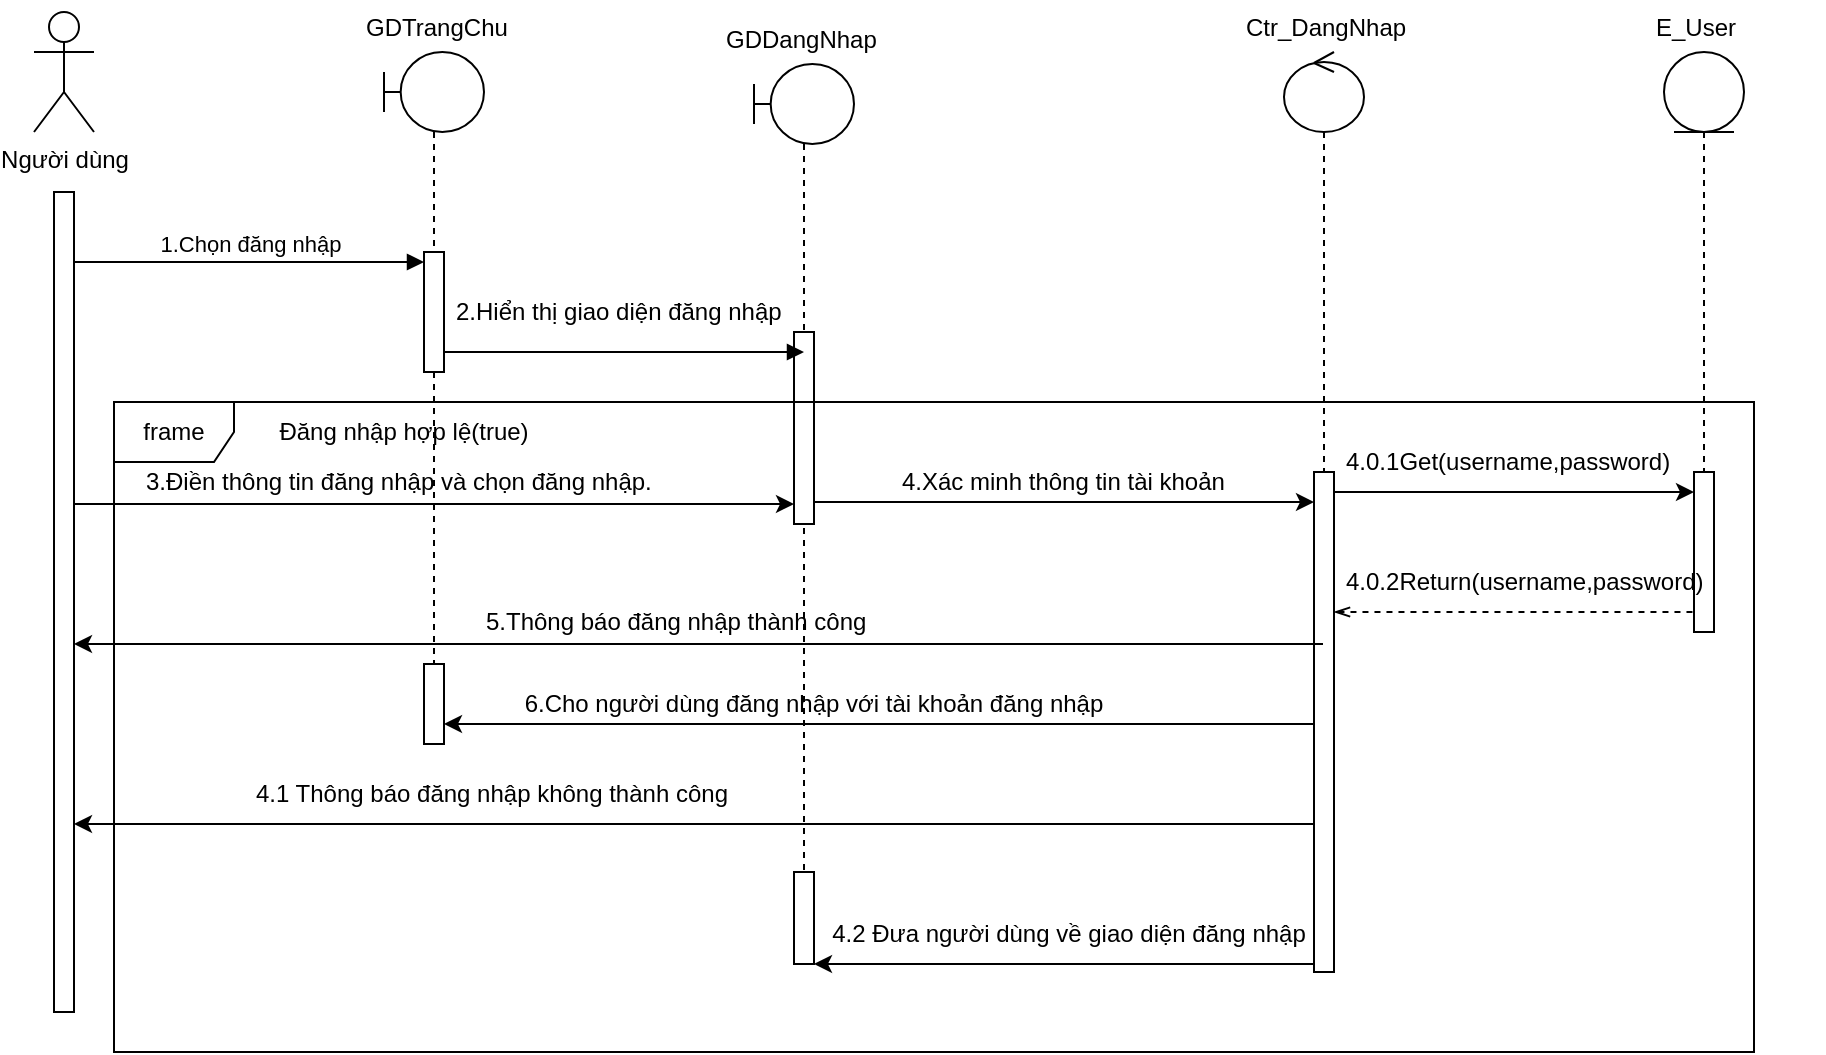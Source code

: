 <mxfile version="28.1.2">
  <diagram name="Page-1" id="2YBvvXClWsGukQMizWep">
    <mxGraphModel dx="1042" dy="626" grid="1" gridSize="10" guides="1" tooltips="1" connect="1" arrows="1" fold="1" page="1" pageScale="1" pageWidth="850" pageHeight="1100" math="0" shadow="0">
      <root>
        <mxCell id="0" />
        <mxCell id="1" parent="0" />
        <mxCell id="1eH0fPws4KTW_NLaS6BD-11" value="Người dùng" style="shape=umlActor;verticalLabelPosition=bottom;verticalAlign=top;html=1;outlineConnect=0;" parent="1" vertex="1">
          <mxGeometry x="50" y="30" width="30" height="60" as="geometry" />
        </mxCell>
        <mxCell id="1eH0fPws4KTW_NLaS6BD-13" value="" style="html=1;points=[[0,0,0,0,5],[0,1,0,0,-5],[1,0,0,0,5],[1,1,0,0,-5]];perimeter=orthogonalPerimeter;outlineConnect=0;targetShapes=umlLifeline;portConstraint=eastwest;newEdgeStyle={&quot;curved&quot;:0,&quot;rounded&quot;:0};" parent="1" vertex="1">
          <mxGeometry x="60" y="120" width="10" height="410" as="geometry" />
        </mxCell>
        <mxCell id="1eH0fPws4KTW_NLaS6BD-15" value="GDTrangChu" style="text;strokeColor=none;fillColor=none;align=left;verticalAlign=top;spacingLeft=4;spacingRight=4;overflow=hidden;rotatable=0;points=[[0,0.5],[1,0.5]];portConstraint=eastwest;whiteSpace=wrap;html=1;" parent="1" vertex="1">
          <mxGeometry x="210" y="24" width="100" height="26" as="geometry" />
        </mxCell>
        <mxCell id="1eH0fPws4KTW_NLaS6BD-16" value="" style="shape=umlLifeline;perimeter=lifelinePerimeter;whiteSpace=wrap;html=1;container=1;dropTarget=0;collapsible=0;recursiveResize=0;outlineConnect=0;portConstraint=eastwest;newEdgeStyle={&quot;curved&quot;:0,&quot;rounded&quot;:0};participant=umlBoundary;" parent="1" vertex="1">
          <mxGeometry x="225" y="50" width="50" height="310" as="geometry" />
        </mxCell>
        <mxCell id="1eH0fPws4KTW_NLaS6BD-19" value="" style="html=1;points=[[0,0,0,0,5],[0,1,0,0,-5],[1,0,0,0,5],[1,1,0,0,-5]];perimeter=orthogonalPerimeter;outlineConnect=0;targetShapes=umlLifeline;portConstraint=eastwest;newEdgeStyle={&quot;curved&quot;:0,&quot;rounded&quot;:0};" parent="1" vertex="1">
          <mxGeometry x="245" y="150" width="10" height="60" as="geometry" />
        </mxCell>
        <mxCell id="1eH0fPws4KTW_NLaS6BD-20" value="1.Chọn đăng nhập" style="html=1;verticalAlign=bottom;startArrow=none;endArrow=block;startSize=8;curved=0;rounded=0;entryX=0;entryY=0;entryDx=0;entryDy=5;startFill=0;" parent="1" source="1eH0fPws4KTW_NLaS6BD-13" target="1eH0fPws4KTW_NLaS6BD-19" edge="1">
          <mxGeometry relative="1" as="geometry">
            <mxPoint x="150" y="165" as="sourcePoint" />
          </mxGeometry>
        </mxCell>
        <mxCell id="1eH0fPws4KTW_NLaS6BD-55" value="" style="shape=umlLifeline;perimeter=lifelinePerimeter;whiteSpace=wrap;html=1;container=1;dropTarget=0;collapsible=0;recursiveResize=0;outlineConnect=0;portConstraint=eastwest;newEdgeStyle={&quot;curved&quot;:0,&quot;rounded&quot;:0};participant=umlBoundary;" parent="1" vertex="1">
          <mxGeometry x="410" y="56" width="50" height="404" as="geometry" />
        </mxCell>
        <mxCell id="1eH0fPws4KTW_NLaS6BD-56" value="" style="html=1;points=[[0,0,0,0,5],[0,1,0,0,-5],[1,0,0,0,5],[1,1,0,0,-5]];perimeter=orthogonalPerimeter;outlineConnect=0;targetShapes=umlLifeline;portConstraint=eastwest;newEdgeStyle={&quot;curved&quot;:0,&quot;rounded&quot;:0};" parent="1eH0fPws4KTW_NLaS6BD-55" vertex="1">
          <mxGeometry x="20" y="134" width="10" height="96" as="geometry" />
        </mxCell>
        <mxCell id="1eH0fPws4KTW_NLaS6BD-59" value="GDDangNhap" style="text;strokeColor=none;fillColor=none;align=left;verticalAlign=top;spacingLeft=4;spacingRight=4;overflow=hidden;rotatable=0;points=[[0,0.5],[1,0.5]];portConstraint=eastwest;whiteSpace=wrap;html=1;" parent="1" vertex="1">
          <mxGeometry x="390" y="30" width="110" height="26" as="geometry" />
        </mxCell>
        <mxCell id="1eH0fPws4KTW_NLaS6BD-83" style="edgeStyle=orthogonalEdgeStyle;rounded=0;orthogonalLoop=1;jettySize=auto;html=1;exitX=0.5;exitY=1;exitDx=0;exitDy=0;" parent="1" edge="1">
          <mxGeometry relative="1" as="geometry">
            <mxPoint x="785" y="490" as="sourcePoint" />
            <mxPoint x="785" y="490" as="targetPoint" />
          </mxGeometry>
        </mxCell>
        <mxCell id="l1M9bcCjxFJwpTehe7LT-5" value="2.Hiển thị giao diện đăng nhập" style="text;strokeColor=none;fillColor=none;align=left;verticalAlign=middle;spacingLeft=4;spacingRight=4;overflow=hidden;points=[[0,0.5],[1,0.5]];portConstraint=eastwest;rotatable=0;whiteSpace=wrap;html=1;" vertex="1" parent="1">
          <mxGeometry x="255" y="165" width="180" height="30" as="geometry" />
        </mxCell>
        <mxCell id="l1M9bcCjxFJwpTehe7LT-7" value="" style="endArrow=classic;html=1;rounded=0;entryX=0;entryY=1;entryDx=0;entryDy=-5;entryPerimeter=0;" edge="1" parent="1">
          <mxGeometry width="50" height="50" relative="1" as="geometry">
            <mxPoint x="70" y="276" as="sourcePoint" />
            <mxPoint x="430" y="276" as="targetPoint" />
          </mxGeometry>
        </mxCell>
        <mxCell id="l1M9bcCjxFJwpTehe7LT-8" value="3.Điền thông tin đăng nhập và chọn đăng nhập." style="text;strokeColor=none;fillColor=none;align=left;verticalAlign=middle;spacingLeft=4;spacingRight=4;overflow=hidden;points=[[0,0.5],[1,0.5]];portConstraint=eastwest;rotatable=0;whiteSpace=wrap;html=1;" vertex="1" parent="1">
          <mxGeometry x="100" y="250" width="290" height="30" as="geometry" />
        </mxCell>
        <mxCell id="l1M9bcCjxFJwpTehe7LT-13" value="" style="shape=umlLifeline;perimeter=lifelinePerimeter;whiteSpace=wrap;html=1;container=1;dropTarget=0;collapsible=0;recursiveResize=0;outlineConnect=0;portConstraint=eastwest;newEdgeStyle={&quot;curved&quot;:0,&quot;rounded&quot;:0};participant=umlControl;" vertex="1" parent="1">
          <mxGeometry x="675" y="50" width="40" height="344" as="geometry" />
        </mxCell>
        <mxCell id="l1M9bcCjxFJwpTehe7LT-14" value="Ctr_DangNhap" style="text;strokeColor=none;fillColor=none;align=left;verticalAlign=top;spacingLeft=4;spacingRight=4;overflow=hidden;rotatable=0;points=[[0,0.5],[1,0.5]];portConstraint=eastwest;whiteSpace=wrap;html=1;" vertex="1" parent="1">
          <mxGeometry x="650" y="24" width="90" height="26" as="geometry" />
        </mxCell>
        <mxCell id="l1M9bcCjxFJwpTehe7LT-15" value="" style="html=1;points=[[0,0,0,0,5],[0,1,0,0,-5],[1,0,0,0,5],[1,1,0,0,-5]];perimeter=orthogonalPerimeter;outlineConnect=0;targetShapes=umlLifeline;portConstraint=eastwest;newEdgeStyle={&quot;curved&quot;:0,&quot;rounded&quot;:0};" vertex="1" parent="1">
          <mxGeometry x="690" y="260" width="10" height="250" as="geometry" />
        </mxCell>
        <mxCell id="l1M9bcCjxFJwpTehe7LT-18" value="" style="endArrow=classic;html=1;rounded=0;" edge="1" parent="1" target="l1M9bcCjxFJwpTehe7LT-15">
          <mxGeometry width="50" height="50" relative="1" as="geometry">
            <mxPoint x="440" y="275" as="sourcePoint" />
            <mxPoint x="590" y="275" as="targetPoint" />
          </mxGeometry>
        </mxCell>
        <mxCell id="l1M9bcCjxFJwpTehe7LT-19" value="4.Xác minh thông tin tài khoản" style="text;strokeColor=none;fillColor=none;align=left;verticalAlign=middle;spacingLeft=4;spacingRight=4;overflow=hidden;points=[[0,0.5],[1,0.5]];portConstraint=eastwest;rotatable=0;whiteSpace=wrap;html=1;" vertex="1" parent="1">
          <mxGeometry x="477.5" y="250" width="180" height="30" as="geometry" />
        </mxCell>
        <mxCell id="l1M9bcCjxFJwpTehe7LT-20" value="" style="shape=umlLifeline;perimeter=lifelinePerimeter;whiteSpace=wrap;html=1;container=1;dropTarget=0;collapsible=0;recursiveResize=0;outlineConnect=0;portConstraint=eastwest;newEdgeStyle={&quot;curved&quot;:0,&quot;rounded&quot;:0};participant=umlEntity;" vertex="1" parent="1">
          <mxGeometry x="865" y="50" width="40" height="210" as="geometry" />
        </mxCell>
        <mxCell id="l1M9bcCjxFJwpTehe7LT-21" value="E_User" style="text;strokeColor=none;fillColor=none;align=left;verticalAlign=top;spacingLeft=4;spacingRight=4;overflow=hidden;rotatable=0;points=[[0,0.5],[1,0.5]];portConstraint=eastwest;whiteSpace=wrap;html=1;" vertex="1" parent="1">
          <mxGeometry x="855" y="24" width="90" height="26" as="geometry" />
        </mxCell>
        <mxCell id="l1M9bcCjxFJwpTehe7LT-22" value="" style="html=1;points=[[0,0,0,0,5],[0,1,0,0,-5],[1,0,0,0,5],[1,1,0,0,-5]];perimeter=orthogonalPerimeter;outlineConnect=0;targetShapes=umlLifeline;portConstraint=eastwest;newEdgeStyle={&quot;curved&quot;:0,&quot;rounded&quot;:0};" vertex="1" parent="1">
          <mxGeometry x="880" y="260" width="10" height="80" as="geometry" />
        </mxCell>
        <mxCell id="l1M9bcCjxFJwpTehe7LT-24" value="" style="endArrow=classic;html=1;rounded=0;" edge="1" parent="1" target="l1M9bcCjxFJwpTehe7LT-22">
          <mxGeometry width="50" height="50" relative="1" as="geometry">
            <mxPoint x="700" y="270" as="sourcePoint" />
            <mxPoint x="875" y="270" as="targetPoint" />
          </mxGeometry>
        </mxCell>
        <mxCell id="l1M9bcCjxFJwpTehe7LT-25" value="4.0.1Get(username,password)" style="text;strokeColor=none;fillColor=none;align=left;verticalAlign=middle;spacingLeft=4;spacingRight=4;overflow=hidden;points=[[0,0.5],[1,0.5]];portConstraint=eastwest;rotatable=0;whiteSpace=wrap;html=1;" vertex="1" parent="1">
          <mxGeometry x="700" y="240" width="175" height="30" as="geometry" />
        </mxCell>
        <mxCell id="l1M9bcCjxFJwpTehe7LT-26" value="" style="endArrow=none;html=1;rounded=0;endFill=0;startArrow=openThin;startFill=0;dashed=1;" edge="1" parent="1">
          <mxGeometry width="50" height="50" relative="1" as="geometry">
            <mxPoint x="700" y="330" as="sourcePoint" />
            <mxPoint x="880" y="330" as="targetPoint" />
          </mxGeometry>
        </mxCell>
        <mxCell id="l1M9bcCjxFJwpTehe7LT-27" value="4.0.2Return(username,password)" style="text;strokeColor=none;fillColor=none;align=left;verticalAlign=middle;spacingLeft=4;spacingRight=4;overflow=hidden;points=[[0,0.5],[1,0.5]];portConstraint=eastwest;rotatable=0;whiteSpace=wrap;html=1;dashed=1;" vertex="1" parent="1">
          <mxGeometry x="700" y="300" width="190" height="30" as="geometry" />
        </mxCell>
        <mxCell id="l1M9bcCjxFJwpTehe7LT-32" value="" style="html=1;verticalAlign=bottom;endArrow=block;curved=0;rounded=0;align=center;" edge="1" parent="1">
          <mxGeometry width="80" relative="1" as="geometry">
            <mxPoint x="255" y="200" as="sourcePoint" />
            <mxPoint x="435" y="200" as="targetPoint" />
          </mxGeometry>
        </mxCell>
        <mxCell id="l1M9bcCjxFJwpTehe7LT-37" value="" style="endArrow=classic;html=1;rounded=0;" edge="1" parent="1">
          <mxGeometry width="50" height="50" relative="1" as="geometry">
            <mxPoint x="694.5" y="346" as="sourcePoint" />
            <mxPoint x="70" y="346" as="targetPoint" />
          </mxGeometry>
        </mxCell>
        <mxCell id="l1M9bcCjxFJwpTehe7LT-38" value="5.Thông báo đăng nhập thành công" style="text;strokeColor=none;fillColor=none;align=left;verticalAlign=middle;spacingLeft=4;spacingRight=4;overflow=hidden;points=[[0,0.5],[1,0.5]];portConstraint=eastwest;rotatable=0;whiteSpace=wrap;html=1;" vertex="1" parent="1">
          <mxGeometry x="270" y="320" width="290" height="30" as="geometry" />
        </mxCell>
        <mxCell id="l1M9bcCjxFJwpTehe7LT-39" value="" style="html=1;points=[[0,0,0,0,5],[0,1,0,0,-5],[1,0,0,0,5],[1,1,0,0,-5]];perimeter=orthogonalPerimeter;outlineConnect=0;targetShapes=umlLifeline;portConstraint=eastwest;newEdgeStyle={&quot;curved&quot;:0,&quot;rounded&quot;:0};" vertex="1" parent="1">
          <mxGeometry x="245" y="356" width="10" height="40" as="geometry" />
        </mxCell>
        <mxCell id="l1M9bcCjxFJwpTehe7LT-40" value="" style="endArrow=classic;html=1;rounded=0;" edge="1" parent="1" source="l1M9bcCjxFJwpTehe7LT-15">
          <mxGeometry width="50" height="50" relative="1" as="geometry">
            <mxPoint x="620" y="386" as="sourcePoint" />
            <mxPoint x="255" y="386" as="targetPoint" />
          </mxGeometry>
        </mxCell>
        <mxCell id="l1M9bcCjxFJwpTehe7LT-47" value="6.Cho người dùng đăng nhập với tài khoản đăng nhập" style="text;html=1;align=center;verticalAlign=middle;whiteSpace=wrap;rounded=0;" vertex="1" parent="1">
          <mxGeometry x="275" y="361" width="330" height="30" as="geometry" />
        </mxCell>
        <mxCell id="l1M9bcCjxFJwpTehe7LT-48" value="" style="endArrow=classic;html=1;rounded=0;" edge="1" parent="1" source="l1M9bcCjxFJwpTehe7LT-15">
          <mxGeometry width="50" height="50" relative="1" as="geometry">
            <mxPoint x="625" y="436" as="sourcePoint" />
            <mxPoint x="70" y="436" as="targetPoint" />
          </mxGeometry>
        </mxCell>
        <mxCell id="l1M9bcCjxFJwpTehe7LT-49" value="4.1 Thông báo đăng nhập không thành công" style="text;strokeColor=none;fillColor=none;align=left;verticalAlign=middle;spacingLeft=4;spacingRight=4;overflow=hidden;points=[[0,0.5],[1,0.5]];portConstraint=eastwest;rotatable=0;whiteSpace=wrap;html=1;" vertex="1" parent="1">
          <mxGeometry x="155" y="406" width="290" height="30" as="geometry" />
        </mxCell>
        <mxCell id="l1M9bcCjxFJwpTehe7LT-52" value="" style="html=1;points=[[0,0,0,0,5],[0,1,0,0,-5],[1,0,0,0,5],[1,1,0,0,-5]];perimeter=orthogonalPerimeter;outlineConnect=0;targetShapes=umlLifeline;portConstraint=eastwest;newEdgeStyle={&quot;curved&quot;:0,&quot;rounded&quot;:0};" vertex="1" parent="1">
          <mxGeometry x="430" y="460" width="10" height="46" as="geometry" />
        </mxCell>
        <mxCell id="l1M9bcCjxFJwpTehe7LT-55" value="4.2 Đưa người dùng về giao diện đăng nhập" style="text;html=1;align=center;verticalAlign=middle;whiteSpace=wrap;rounded=0;" vertex="1" parent="1">
          <mxGeometry x="445" y="476" width="245" height="30" as="geometry" />
        </mxCell>
        <mxCell id="l1M9bcCjxFJwpTehe7LT-56" value="" style="endArrow=classic;html=1;rounded=0;" edge="1" parent="1">
          <mxGeometry width="50" height="50" relative="1" as="geometry">
            <mxPoint x="690" y="506" as="sourcePoint" />
            <mxPoint x="440" y="506" as="targetPoint" />
          </mxGeometry>
        </mxCell>
        <mxCell id="l1M9bcCjxFJwpTehe7LT-58" value="frame" style="shape=umlFrame;whiteSpace=wrap;html=1;pointerEvents=0;" vertex="1" parent="1">
          <mxGeometry x="90" y="225" width="820" height="325" as="geometry" />
        </mxCell>
        <mxCell id="l1M9bcCjxFJwpTehe7LT-60" value="Đăng nhập hợp lệ(true)" style="text;html=1;align=center;verticalAlign=middle;whiteSpace=wrap;rounded=0;" vertex="1" parent="1">
          <mxGeometry x="170" y="225" width="130" height="30" as="geometry" />
        </mxCell>
      </root>
    </mxGraphModel>
  </diagram>
</mxfile>
